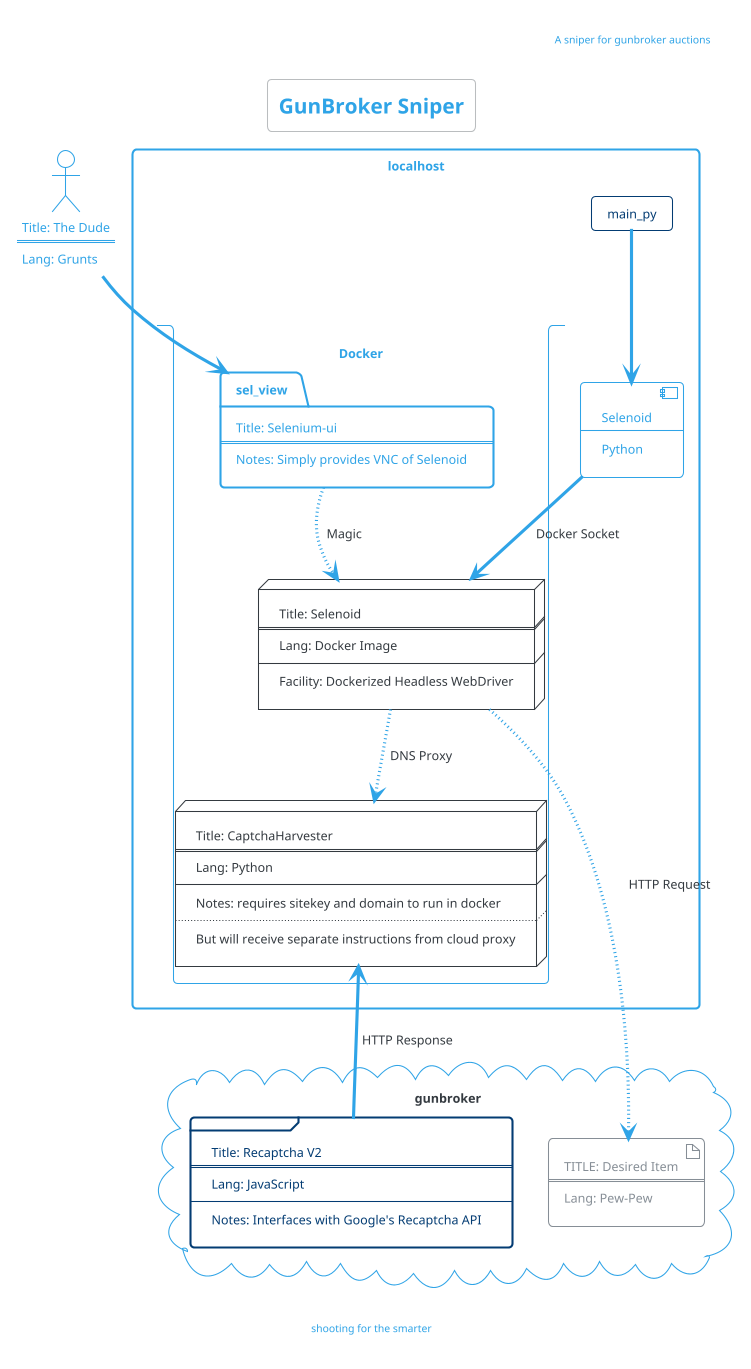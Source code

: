 @startuml
'https://plantuml.com/activity-diagram-beta
!theme cerulean-outline
title GunBroker Sniper
header A sniper for gunbroker auctions
footer shooting for the smarter

actor dude [
	Title: The Dude
	===
	Lang: Grunts
]
rectangle localhost{
	stack Docker{
		node selenoid [
			Title: Selenoid
			===
			Lang: Docker Image
			---
			Facility: Dockerized Headless WebDriver
		]
		package sel_view [
			Title: Selenium-ui
			===
			Notes: Simply provides VNC of Selenoid
		]
		node captcha_harvester [
			Title: CaptchaHarvester
			===
			Lang: Python
			---
			Notes: requires sitekey and domain to run in docker
			....
			But will receive separate instructions from cloud proxy
		]
	}
	card main_py
	component selenium [
		Selenoid
		---
		Python
	]
}
cloud gunbroker{
	frame recaptchav2 [
	Title: Recaptcha V2
	===
	Lang: JavaScript
	---
	Notes: Interfaces with Google's Recaptcha API
	]
	artifact item [
	TITLE: Desired Item
	===
	Lang: Pew-Pew
	]
}
dude --> sel_view
sel_view ~~> selenoid : ""Magic""
main_py --> selenium
selenium --> selenoid : ""Docker Socket""
selenoid ~~> item : ""HTTP Request""
selenoid ~~> captcha_harvester : "DNS Proxy"
captcha_harvester <-- recaptchav2 : ""HTTP Response""


@enduml
